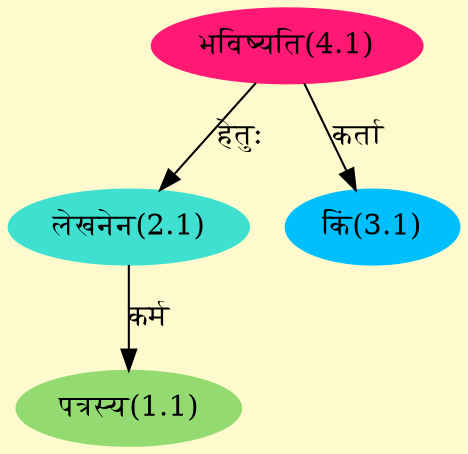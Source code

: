 digraph G{
rankdir=BT;
 compound=true;
 bgcolor="lemonchiffon1";
Node1_1 [style=filled, color="#93DB70" label = "पत्रस्य(1.1)"]
Node2_1 [style=filled, color="#40E0D0" label = "लेखनेन(2.1)"]
Node4_1 [style=filled, color="#FF1975" label = "भविष्यति(4.1)"]
Node3_1 [style=filled, color="#00BFFF" label = "किं(3.1)"]
/* Start of Relations section */

Node1_1 -> Node2_1 [  label="कर्म"  dir="back" ]
Node2_1 -> Node4_1 [  label="हेतुः"  dir="back" ]
Node3_1 -> Node4_1 [  label="कर्ता"  dir="back" ]
}
